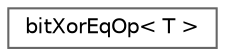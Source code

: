 digraph "Graphical Class Hierarchy"
{
 // LATEX_PDF_SIZE
  bgcolor="transparent";
  edge [fontname=Helvetica,fontsize=10,labelfontname=Helvetica,labelfontsize=10];
  node [fontname=Helvetica,fontsize=10,shape=box,height=0.2,width=0.4];
  rankdir="LR";
  Node0 [id="Node000000",label="bitXorEqOp\< T \>",height=0.2,width=0.4,color="grey40", fillcolor="white", style="filled",URL="$structFoam_1_1bitXorEqOp.html",tooltip=" "];
}
